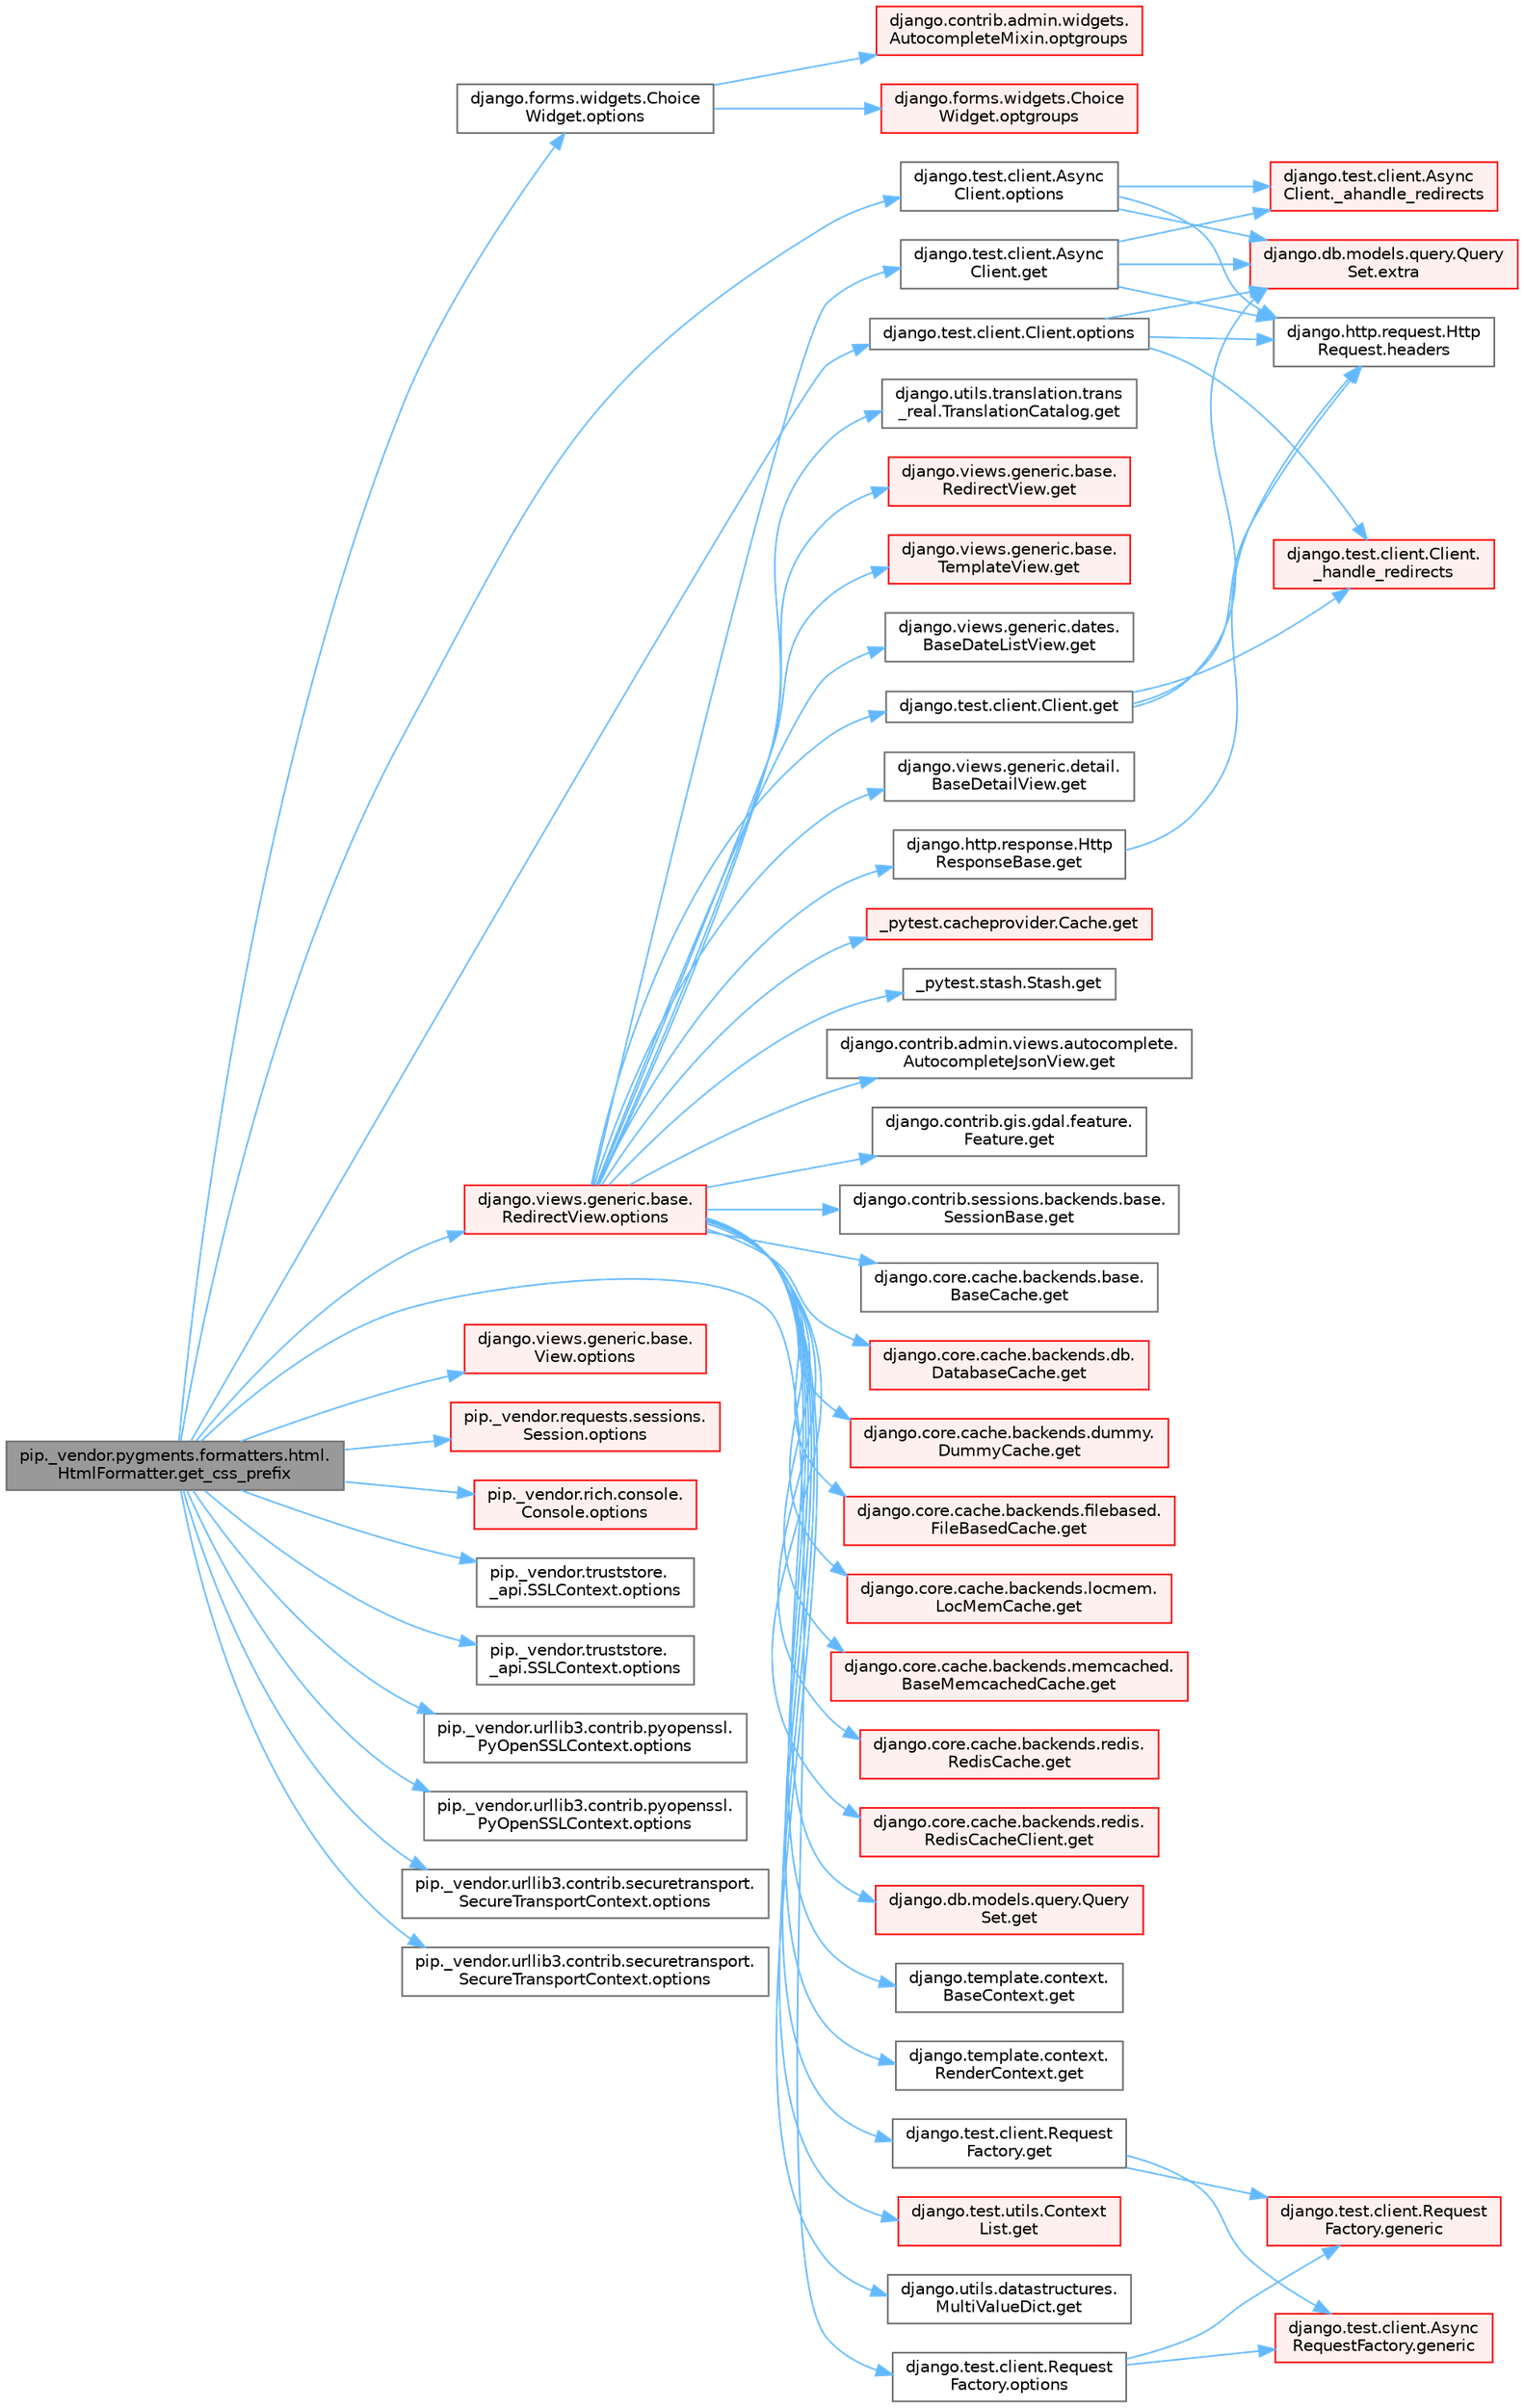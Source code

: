 digraph "pip._vendor.pygments.formatters.html.HtmlFormatter.get_css_prefix"
{
 // LATEX_PDF_SIZE
  bgcolor="transparent";
  edge [fontname=Helvetica,fontsize=10,labelfontname=Helvetica,labelfontsize=10];
  node [fontname=Helvetica,fontsize=10,shape=box,height=0.2,width=0.4];
  rankdir="LR";
  Node1 [id="Node000001",label="pip._vendor.pygments.formatters.html.\lHtmlFormatter.get_css_prefix",height=0.2,width=0.4,color="gray40", fillcolor="grey60", style="filled", fontcolor="black",tooltip=" "];
  Node1 -> Node2 [id="edge1_Node000001_Node000002",color="steelblue1",style="solid",tooltip=" "];
  Node2 [id="Node000002",label="django.forms.widgets.Choice\lWidget.options",height=0.2,width=0.4,color="grey40", fillcolor="white", style="filled",URL="$classdjango_1_1forms_1_1widgets_1_1_choice_widget.html#a8575b90386fc2027f38ea00133cef250",tooltip=" "];
  Node2 -> Node3 [id="edge2_Node000002_Node000003",color="steelblue1",style="solid",tooltip=" "];
  Node3 [id="Node000003",label="django.contrib.admin.widgets.\lAutocompleteMixin.optgroups",height=0.2,width=0.4,color="red", fillcolor="#FFF0F0", style="filled",URL="$classdjango_1_1contrib_1_1admin_1_1widgets_1_1_autocomplete_mixin.html#a638ff1cf500030285676b090c8eee8f9",tooltip=" "];
  Node2 -> Node1927 [id="edge3_Node000002_Node001927",color="steelblue1",style="solid",tooltip=" "];
  Node1927 [id="Node001927",label="django.forms.widgets.Choice\lWidget.optgroups",height=0.2,width=0.4,color="red", fillcolor="#FFF0F0", style="filled",URL="$classdjango_1_1forms_1_1widgets_1_1_choice_widget.html#af1d09b0d42de6f6f30d2f9d577cf2fb4",tooltip=" "];
  Node1 -> Node257 [id="edge4_Node000001_Node000257",color="steelblue1",style="solid",tooltip=" "];
  Node257 [id="Node000257",label="django.test.client.Async\lClient.options",height=0.2,width=0.4,color="grey40", fillcolor="white", style="filled",URL="$classdjango_1_1test_1_1client_1_1_async_client.html#a84509c6347cbc018e6335b924ec841a2",tooltip=" "];
  Node257 -> Node258 [id="edge5_Node000257_Node000258",color="steelblue1",style="solid",tooltip=" "];
  Node258 [id="Node000258",label="django.test.client.Async\lClient._ahandle_redirects",height=0.2,width=0.4,color="red", fillcolor="#FFF0F0", style="filled",URL="$classdjango_1_1test_1_1client_1_1_async_client.html#a8740fe0dc39e7fe74e515be78449ee76",tooltip=" "];
  Node257 -> Node1228 [id="edge6_Node000257_Node001228",color="steelblue1",style="solid",tooltip=" "];
  Node1228 [id="Node001228",label="django.db.models.query.Query\lSet.extra",height=0.2,width=0.4,color="red", fillcolor="#FFF0F0", style="filled",URL="$classdjango_1_1db_1_1models_1_1query_1_1_query_set.html#ae54983d1fa1ba41e84f20cea946cde79",tooltip=" "];
  Node257 -> Node366 [id="edge7_Node000257_Node000366",color="steelblue1",style="solid",tooltip=" "];
  Node366 [id="Node000366",label="django.http.request.Http\lRequest.headers",height=0.2,width=0.4,color="grey40", fillcolor="white", style="filled",URL="$classdjango_1_1http_1_1request_1_1_http_request.html#a757d86c06e163aa94180817723ce1b9c",tooltip=" "];
  Node1 -> Node1454 [id="edge8_Node000001_Node001454",color="steelblue1",style="solid",tooltip=" "];
  Node1454 [id="Node001454",label="django.test.client.Client.options",height=0.2,width=0.4,color="grey40", fillcolor="white", style="filled",URL="$classdjango_1_1test_1_1client_1_1_client.html#a839ea6375ca2184b3b60550938b6824c",tooltip=" "];
  Node1454 -> Node1455 [id="edge9_Node001454_Node001455",color="steelblue1",style="solid",tooltip=" "];
  Node1455 [id="Node001455",label="django.test.client.Client.\l_handle_redirects",height=0.2,width=0.4,color="red", fillcolor="#FFF0F0", style="filled",URL="$classdjango_1_1test_1_1client_1_1_client.html#a234b328f33c374ad181aa49c6515d469",tooltip=" "];
  Node1454 -> Node1228 [id="edge10_Node001454_Node001228",color="steelblue1",style="solid",tooltip=" "];
  Node1454 -> Node366 [id="edge11_Node001454_Node000366",color="steelblue1",style="solid",tooltip=" "];
  Node1 -> Node1456 [id="edge12_Node000001_Node001456",color="steelblue1",style="solid",tooltip=" "];
  Node1456 [id="Node001456",label="django.test.client.Request\lFactory.options",height=0.2,width=0.4,color="grey40", fillcolor="white", style="filled",URL="$classdjango_1_1test_1_1client_1_1_request_factory.html#a438a7e1be2437d680cd78d11dee77c54",tooltip=" "];
  Node1456 -> Node1457 [id="edge13_Node001456_Node001457",color="steelblue1",style="solid",tooltip=" "];
  Node1457 [id="Node001457",label="django.test.client.Async\lRequestFactory.generic",height=0.2,width=0.4,color="red", fillcolor="#FFF0F0", style="filled",URL="$classdjango_1_1test_1_1client_1_1_async_request_factory.html#a470d6888694e77c09bd7d8bf6d588233",tooltip=" "];
  Node1456 -> Node1459 [id="edge14_Node001456_Node001459",color="steelblue1",style="solid",tooltip=" "];
  Node1459 [id="Node001459",label="django.test.client.Request\lFactory.generic",height=0.2,width=0.4,color="red", fillcolor="#FFF0F0", style="filled",URL="$classdjango_1_1test_1_1client_1_1_request_factory.html#a24740fe264de91d8c4c1205c9172206d",tooltip=" "];
  Node1 -> Node1460 [id="edge15_Node000001_Node001460",color="steelblue1",style="solid",tooltip=" "];
  Node1460 [id="Node001460",label="django.views.generic.base.\lRedirectView.options",height=0.2,width=0.4,color="red", fillcolor="#FFF0F0", style="filled",URL="$classdjango_1_1views_1_1generic_1_1base_1_1_redirect_view.html#a444de156c79647344c987295c47a76e1",tooltip=" "];
  Node1460 -> Node261 [id="edge16_Node001460_Node000261",color="steelblue1",style="solid",tooltip=" "];
  Node261 [id="Node000261",label="_pytest.cacheprovider.Cache.get",height=0.2,width=0.4,color="red", fillcolor="#FFF0F0", style="filled",URL="$class__pytest_1_1cacheprovider_1_1_cache.html#a752b42a7c4034371bcd23244b1862148",tooltip=" "];
  Node1460 -> Node263 [id="edge17_Node001460_Node000263",color="steelblue1",style="solid",tooltip=" "];
  Node263 [id="Node000263",label="_pytest.stash.Stash.get",height=0.2,width=0.4,color="grey40", fillcolor="white", style="filled",URL="$class__pytest_1_1stash_1_1_stash.html#a7fec5e28d31d41b05838c98ac277c8c5",tooltip=" "];
  Node1460 -> Node264 [id="edge18_Node001460_Node000264",color="steelblue1",style="solid",tooltip=" "];
  Node264 [id="Node000264",label="django.contrib.admin.views.autocomplete.\lAutocompleteJsonView.get",height=0.2,width=0.4,color="grey40", fillcolor="white", style="filled",URL="$classdjango_1_1contrib_1_1admin_1_1views_1_1autocomplete_1_1_autocomplete_json_view.html#a34a861d7d91bddbce574ab88c184895e",tooltip=" "];
  Node1460 -> Node265 [id="edge19_Node001460_Node000265",color="steelblue1",style="solid",tooltip=" "];
  Node265 [id="Node000265",label="django.contrib.gis.gdal.feature.\lFeature.get",height=0.2,width=0.4,color="grey40", fillcolor="white", style="filled",URL="$classdjango_1_1contrib_1_1gis_1_1gdal_1_1feature_1_1_feature.html#a21986d93135566e82dd6f57de5e37038",tooltip=" "];
  Node1460 -> Node266 [id="edge20_Node001460_Node000266",color="steelblue1",style="solid",tooltip=" "];
  Node266 [id="Node000266",label="django.contrib.sessions.backends.base.\lSessionBase.get",height=0.2,width=0.4,color="grey40", fillcolor="white", style="filled",URL="$classdjango_1_1contrib_1_1sessions_1_1backends_1_1base_1_1_session_base.html#a7d41576dd78ee0cae19d35e409a0dac4",tooltip=" "];
  Node1460 -> Node267 [id="edge21_Node001460_Node000267",color="steelblue1",style="solid",tooltip=" "];
  Node267 [id="Node000267",label="django.core.cache.backends.base.\lBaseCache.get",height=0.2,width=0.4,color="grey40", fillcolor="white", style="filled",URL="$classdjango_1_1core_1_1cache_1_1backends_1_1base_1_1_base_cache.html#a670decaea5fb02f8e13f62c4a8d3b691",tooltip=" "];
  Node1460 -> Node268 [id="edge22_Node001460_Node000268",color="steelblue1",style="solid",tooltip=" "];
  Node268 [id="Node000268",label="django.core.cache.backends.db.\lDatabaseCache.get",height=0.2,width=0.4,color="red", fillcolor="#FFF0F0", style="filled",URL="$classdjango_1_1core_1_1cache_1_1backends_1_1db_1_1_database_cache.html#ab7c8bab4308c7ceac722a940914fedf1",tooltip=" "];
  Node1460 -> Node270 [id="edge23_Node001460_Node000270",color="steelblue1",style="solid",tooltip=" "];
  Node270 [id="Node000270",label="django.core.cache.backends.dummy.\lDummyCache.get",height=0.2,width=0.4,color="red", fillcolor="#FFF0F0", style="filled",URL="$classdjango_1_1core_1_1cache_1_1backends_1_1dummy_1_1_dummy_cache.html#a91db0f78eeef15ccb77c8c518e12de81",tooltip=" "];
  Node1460 -> Node1461 [id="edge24_Node001460_Node001461",color="steelblue1",style="solid",tooltip=" "];
  Node1461 [id="Node001461",label="django.core.cache.backends.filebased.\lFileBasedCache.get",height=0.2,width=0.4,color="red", fillcolor="#FFF0F0", style="filled",URL="$classdjango_1_1core_1_1cache_1_1backends_1_1filebased_1_1_file_based_cache.html#a81478fa25dd545d6e223f4e3d6760646",tooltip=" "];
  Node1460 -> Node1717 [id="edge25_Node001460_Node001717",color="steelblue1",style="solid",tooltip=" "];
  Node1717 [id="Node001717",label="django.core.cache.backends.locmem.\lLocMemCache.get",height=0.2,width=0.4,color="red", fillcolor="#FFF0F0", style="filled",URL="$classdjango_1_1core_1_1cache_1_1backends_1_1locmem_1_1_loc_mem_cache.html#aeb7aff9d132188d4b106f42045eaf803",tooltip=" "];
  Node1460 -> Node1719 [id="edge26_Node001460_Node001719",color="steelblue1",style="solid",tooltip=" "];
  Node1719 [id="Node001719",label="django.core.cache.backends.memcached.\lBaseMemcachedCache.get",height=0.2,width=0.4,color="red", fillcolor="#FFF0F0", style="filled",URL="$classdjango_1_1core_1_1cache_1_1backends_1_1memcached_1_1_base_memcached_cache.html#ad5e6be20ce407cf4548603d3b413c56e",tooltip=" "];
  Node1460 -> Node1720 [id="edge27_Node001460_Node001720",color="steelblue1",style="solid",tooltip=" "];
  Node1720 [id="Node001720",label="django.core.cache.backends.redis.\lRedisCache.get",height=0.2,width=0.4,color="red", fillcolor="#FFF0F0", style="filled",URL="$classdjango_1_1core_1_1cache_1_1backends_1_1redis_1_1_redis_cache.html#ac5ae812bc82909854e7658e31c37fdcb",tooltip=" "];
  Node1460 -> Node1721 [id="edge28_Node001460_Node001721",color="steelblue1",style="solid",tooltip=" "];
  Node1721 [id="Node001721",label="django.core.cache.backends.redis.\lRedisCacheClient.get",height=0.2,width=0.4,color="red", fillcolor="#FFF0F0", style="filled",URL="$classdjango_1_1core_1_1cache_1_1backends_1_1redis_1_1_redis_cache_client.html#aa437370e2a6efba9f9cdf9beb76611ea",tooltip=" "];
  Node1460 -> Node1722 [id="edge29_Node001460_Node001722",color="steelblue1",style="solid",tooltip=" "];
  Node1722 [id="Node001722",label="django.db.models.query.Query\lSet.get",height=0.2,width=0.4,color="red", fillcolor="#FFF0F0", style="filled",URL="$classdjango_1_1db_1_1models_1_1query_1_1_query_set.html#afe9afa909843984d4fa4c2555f0f1310",tooltip=" "];
  Node1460 -> Node1745 [id="edge30_Node001460_Node001745",color="steelblue1",style="solid",tooltip=" "];
  Node1745 [id="Node001745",label="django.http.response.Http\lResponseBase.get",height=0.2,width=0.4,color="grey40", fillcolor="white", style="filled",URL="$classdjango_1_1http_1_1response_1_1_http_response_base.html#ae2baff89ce088ff5c75d643fbbe62a1d",tooltip=" "];
  Node1745 -> Node366 [id="edge31_Node001745_Node000366",color="steelblue1",style="solid",tooltip=" "];
  Node1460 -> Node1746 [id="edge32_Node001460_Node001746",color="steelblue1",style="solid",tooltip=" "];
  Node1746 [id="Node001746",label="django.template.context.\lBaseContext.get",height=0.2,width=0.4,color="grey40", fillcolor="white", style="filled",URL="$classdjango_1_1template_1_1context_1_1_base_context.html#aa6bca4c3b5ae1ea243543be4c63cba66",tooltip=" "];
  Node1460 -> Node1747 [id="edge33_Node001460_Node001747",color="steelblue1",style="solid",tooltip=" "];
  Node1747 [id="Node001747",label="django.template.context.\lRenderContext.get",height=0.2,width=0.4,color="grey40", fillcolor="white", style="filled",URL="$classdjango_1_1template_1_1context_1_1_render_context.html#a5d75cc6852de769dbc5d5812ee293920",tooltip=" "];
  Node1460 -> Node1748 [id="edge34_Node001460_Node001748",color="steelblue1",style="solid",tooltip=" "];
  Node1748 [id="Node001748",label="django.test.client.Async\lClient.get",height=0.2,width=0.4,color="grey40", fillcolor="white", style="filled",URL="$classdjango_1_1test_1_1client_1_1_async_client.html#ac0d5bba8e7175389ee57c8dfe5d79413",tooltip=" "];
  Node1748 -> Node258 [id="edge35_Node001748_Node000258",color="steelblue1",style="solid",tooltip=" "];
  Node1748 -> Node1228 [id="edge36_Node001748_Node001228",color="steelblue1",style="solid",tooltip=" "];
  Node1748 -> Node366 [id="edge37_Node001748_Node000366",color="steelblue1",style="solid",tooltip=" "];
  Node1460 -> Node1749 [id="edge38_Node001460_Node001749",color="steelblue1",style="solid",tooltip=" "];
  Node1749 [id="Node001749",label="django.test.client.Client.get",height=0.2,width=0.4,color="grey40", fillcolor="white", style="filled",URL="$classdjango_1_1test_1_1client_1_1_client.html#a7aed7a3986cc017e8c62922005d98305",tooltip=" "];
  Node1749 -> Node1455 [id="edge39_Node001749_Node001455",color="steelblue1",style="solid",tooltip=" "];
  Node1749 -> Node1228 [id="edge40_Node001749_Node001228",color="steelblue1",style="solid",tooltip=" "];
  Node1749 -> Node366 [id="edge41_Node001749_Node000366",color="steelblue1",style="solid",tooltip=" "];
  Node1460 -> Node1750 [id="edge42_Node001460_Node001750",color="steelblue1",style="solid",tooltip=" "];
  Node1750 [id="Node001750",label="django.test.client.Request\lFactory.get",height=0.2,width=0.4,color="grey40", fillcolor="white", style="filled",URL="$classdjango_1_1test_1_1client_1_1_request_factory.html#af1604d8bd1d1639f245d371c186a3261",tooltip=" "];
  Node1750 -> Node1457 [id="edge43_Node001750_Node001457",color="steelblue1",style="solid",tooltip=" "];
  Node1750 -> Node1459 [id="edge44_Node001750_Node001459",color="steelblue1",style="solid",tooltip=" "];
  Node1460 -> Node1751 [id="edge45_Node001460_Node001751",color="steelblue1",style="solid",tooltip=" "];
  Node1751 [id="Node001751",label="django.test.utils.Context\lList.get",height=0.2,width=0.4,color="red", fillcolor="#FFF0F0", style="filled",URL="$classdjango_1_1test_1_1utils_1_1_context_list.html#a1797663a8ac92f44dcb9ad281a896842",tooltip=" "];
  Node1460 -> Node2114 [id="edge46_Node001460_Node002114",color="steelblue1",style="solid",tooltip=" "];
  Node2114 [id="Node002114",label="django.utils.datastructures.\lMultiValueDict.get",height=0.2,width=0.4,color="grey40", fillcolor="white", style="filled",URL="$classdjango_1_1utils_1_1datastructures_1_1_multi_value_dict.html#a4018ed4ed7f94277630f7228ef396c94",tooltip=" "];
  Node1460 -> Node2115 [id="edge47_Node001460_Node002115",color="steelblue1",style="solid",tooltip=" "];
  Node2115 [id="Node002115",label="django.utils.translation.trans\l_real.TranslationCatalog.get",height=0.2,width=0.4,color="grey40", fillcolor="white", style="filled",URL="$classdjango_1_1utils_1_1translation_1_1trans__real_1_1_translation_catalog.html#a3767ba1b641f9310cac42bc0703e7fe6",tooltip=" "];
  Node1460 -> Node2116 [id="edge48_Node001460_Node002116",color="steelblue1",style="solid",tooltip=" "];
  Node2116 [id="Node002116",label="django.views.generic.base.\lRedirectView.get",height=0.2,width=0.4,color="red", fillcolor="#FFF0F0", style="filled",URL="$classdjango_1_1views_1_1generic_1_1base_1_1_redirect_view.html#ab6c171df77475a0b78266f48084ea5fb",tooltip=" "];
  Node1460 -> Node2132 [id="edge49_Node001460_Node002132",color="steelblue1",style="solid",tooltip=" "];
  Node2132 [id="Node002132",label="django.views.generic.base.\lTemplateView.get",height=0.2,width=0.4,color="red", fillcolor="#FFF0F0", style="filled",URL="$classdjango_1_1views_1_1generic_1_1base_1_1_template_view.html#a12232ec7fd058af76ce8c7af132ef915",tooltip=" "];
  Node1460 -> Node2203 [id="edge50_Node001460_Node002203",color="steelblue1",style="solid",tooltip=" "];
  Node2203 [id="Node002203",label="django.views.generic.dates.\lBaseDateListView.get",height=0.2,width=0.4,color="grey40", fillcolor="white", style="filled",URL="$classdjango_1_1views_1_1generic_1_1dates_1_1_base_date_list_view.html#a8d4e06af704289fed39c21f96fc70015",tooltip=" "];
  Node1460 -> Node2204 [id="edge51_Node001460_Node002204",color="steelblue1",style="solid",tooltip=" "];
  Node2204 [id="Node002204",label="django.views.generic.detail.\lBaseDetailView.get",height=0.2,width=0.4,color="grey40", fillcolor="white", style="filled",URL="$classdjango_1_1views_1_1generic_1_1detail_1_1_base_detail_view.html#a2c42312d10a24e4afd4c4f4a8447a20b",tooltip=" "];
  Node1 -> Node1648 [id="edge52_Node000001_Node001648",color="steelblue1",style="solid",tooltip=" "];
  Node1648 [id="Node001648",label="django.views.generic.base.\lView.options",height=0.2,width=0.4,color="red", fillcolor="#FFF0F0", style="filled",URL="$classdjango_1_1views_1_1generic_1_1base_1_1_view.html#a4d1dc440a5bae11bd7859d20ca9948e1",tooltip=" "];
  Node1 -> Node1651 [id="edge53_Node000001_Node001651",color="steelblue1",style="solid",tooltip=" "];
  Node1651 [id="Node001651",label="pip._vendor.requests.sessions.\lSession.options",height=0.2,width=0.4,color="red", fillcolor="#FFF0F0", style="filled",URL="$classpip_1_1__vendor_1_1requests_1_1sessions_1_1_session.html#a210270880f90521b3b3014748ecd87e9",tooltip=" "];
  Node1 -> Node1652 [id="edge54_Node000001_Node001652",color="steelblue1",style="solid",tooltip=" "];
  Node1652 [id="Node001652",label="pip._vendor.rich.console.\lConsole.options",height=0.2,width=0.4,color="red", fillcolor="#FFF0F0", style="filled",URL="$classpip_1_1__vendor_1_1rich_1_1console_1_1_console.html#a41c8efe30ea45a9a4a3f8c34c688fe00",tooltip=" "];
  Node1 -> Node1689 [id="edge55_Node000001_Node001689",color="steelblue1",style="solid",tooltip=" "];
  Node1689 [id="Node001689",label="pip._vendor.truststore.\l_api.SSLContext.options",height=0.2,width=0.4,color="grey40", fillcolor="white", style="filled",URL="$classpip_1_1__vendor_1_1truststore_1_1__api_1_1_s_s_l_context.html#a6755b8a82c0de77273744b73a826678d",tooltip=" "];
  Node1 -> Node1690 [id="edge56_Node000001_Node001690",color="steelblue1",style="solid",tooltip=" "];
  Node1690 [id="Node001690",label="pip._vendor.truststore.\l_api.SSLContext.options",height=0.2,width=0.4,color="grey40", fillcolor="white", style="filled",URL="$classpip_1_1__vendor_1_1truststore_1_1__api_1_1_s_s_l_context.html#a90bd5b81f087b6628b2f681ce6cffcd6",tooltip=" "];
  Node1 -> Node1691 [id="edge57_Node000001_Node001691",color="steelblue1",style="solid",tooltip=" "];
  Node1691 [id="Node001691",label="pip._vendor.urllib3.contrib.pyopenssl.\lPyOpenSSLContext.options",height=0.2,width=0.4,color="grey40", fillcolor="white", style="filled",URL="$classpip_1_1__vendor_1_1urllib3_1_1contrib_1_1pyopenssl_1_1_py_open_s_s_l_context.html#a3f539cc9d4b91d2fb90d7f8aef3810c1",tooltip=" "];
  Node1 -> Node1692 [id="edge58_Node000001_Node001692",color="steelblue1",style="solid",tooltip=" "];
  Node1692 [id="Node001692",label="pip._vendor.urllib3.contrib.pyopenssl.\lPyOpenSSLContext.options",height=0.2,width=0.4,color="grey40", fillcolor="white", style="filled",URL="$classpip_1_1__vendor_1_1urllib3_1_1contrib_1_1pyopenssl_1_1_py_open_s_s_l_context.html#a8475fc4f3e83d92654b066a9422908dc",tooltip=" "];
  Node1 -> Node1693 [id="edge59_Node000001_Node001693",color="steelblue1",style="solid",tooltip=" "];
  Node1693 [id="Node001693",label="pip._vendor.urllib3.contrib.securetransport.\lSecureTransportContext.options",height=0.2,width=0.4,color="grey40", fillcolor="white", style="filled",URL="$classpip_1_1__vendor_1_1urllib3_1_1contrib_1_1securetransport_1_1_secure_transport_context.html#ae19920941647ed0b43e0ed7d96e12457",tooltip=" "];
  Node1 -> Node1694 [id="edge60_Node000001_Node001694",color="steelblue1",style="solid",tooltip=" "];
  Node1694 [id="Node001694",label="pip._vendor.urllib3.contrib.securetransport.\lSecureTransportContext.options",height=0.2,width=0.4,color="grey40", fillcolor="white", style="filled",URL="$classpip_1_1__vendor_1_1urllib3_1_1contrib_1_1securetransport_1_1_secure_transport_context.html#acf6c1ec11ca09e30c9c70d7dc26afacd",tooltip=" "];
}
